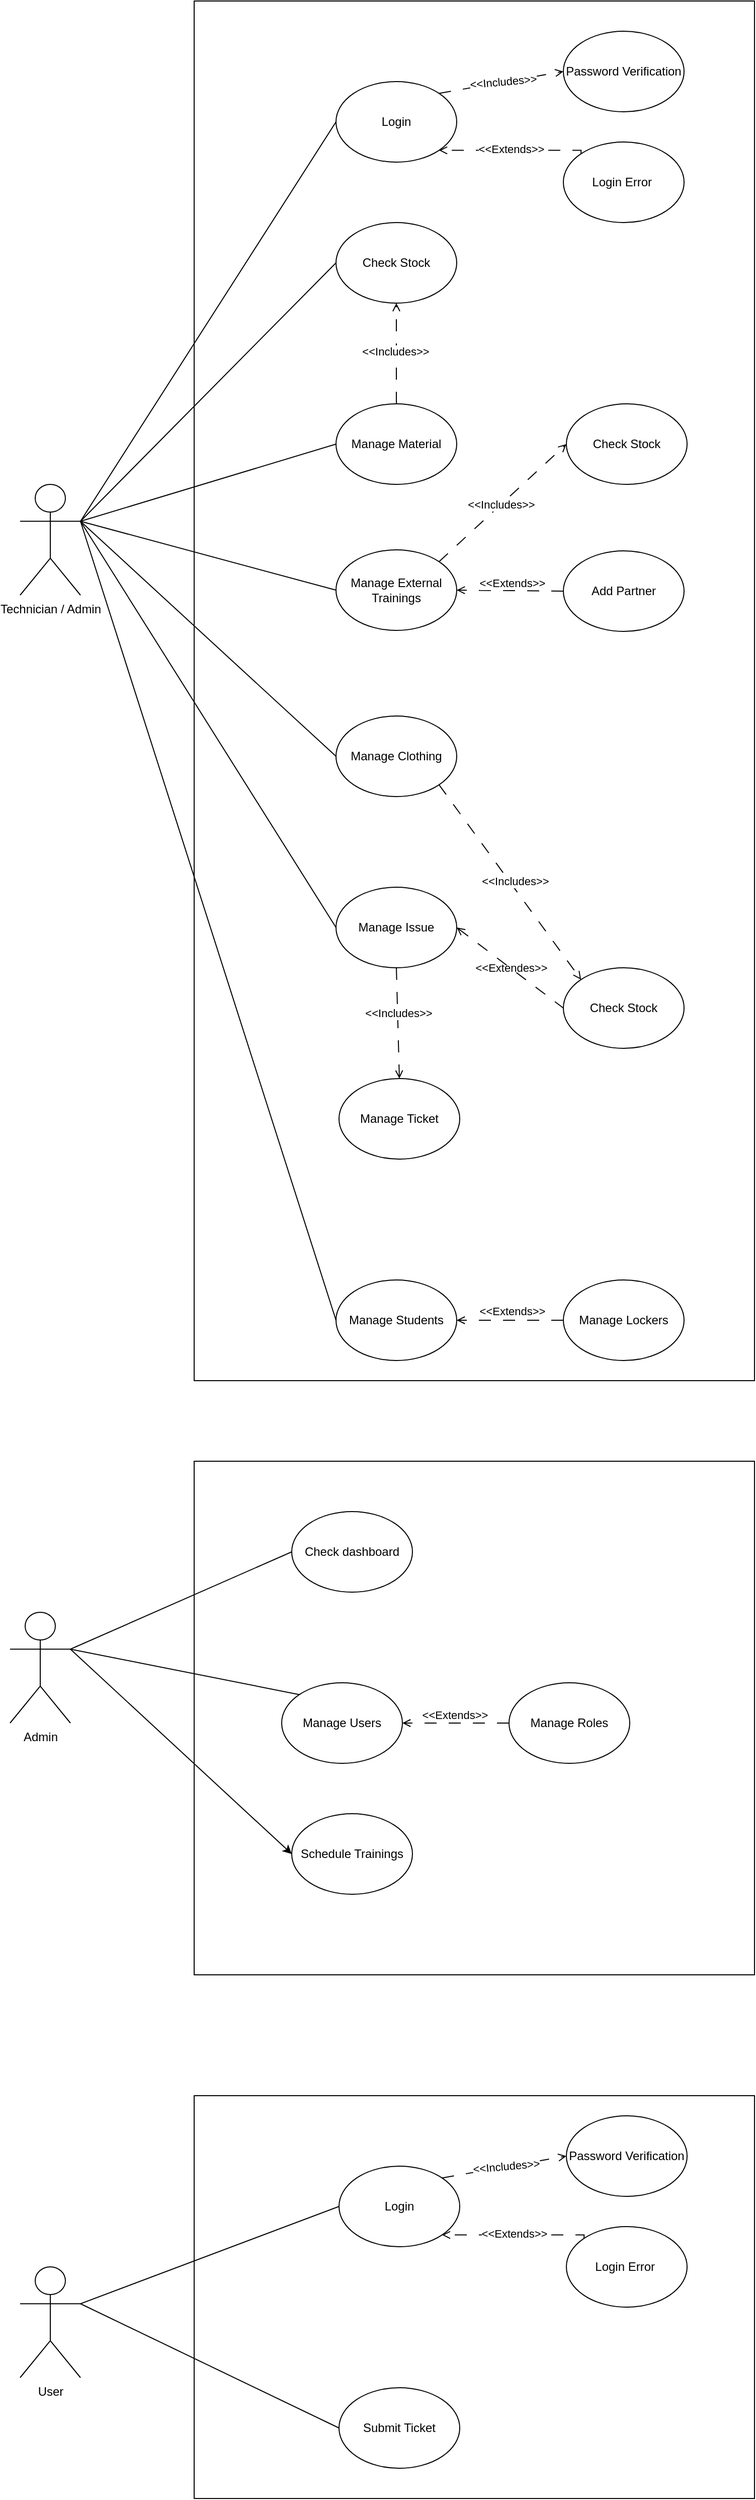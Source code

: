 <mxfile>
    <diagram name="Página-1" id="VI7XL7Q7ZIXTf2wmSfxb">
        <mxGraphModel dx="1155" dy="656" grid="1" gridSize="10" guides="1" tooltips="1" connect="1" arrows="1" fold="1" page="1" pageScale="1" pageWidth="827" pageHeight="1169" math="0" shadow="0">
            <root>
                <mxCell id="0"/>
                <mxCell id="1" parent="0"/>
                <mxCell id="R9cN1EyK2M06EUhOzFU1-1" value="" style="rounded=0;whiteSpace=wrap;html=1;" parent="1" vertex="1">
                    <mxGeometry x="213" y="40" width="557" height="1370" as="geometry"/>
                </mxCell>
                <mxCell id="R9cN1EyK2M06EUhOzFU1-2" value="Technician / Admin" style="shape=umlActor;verticalLabelPosition=bottom;verticalAlign=top;html=1;outlineConnect=0;" parent="1" vertex="1">
                    <mxGeometry x="40" y="520" width="60" height="110" as="geometry"/>
                </mxCell>
                <mxCell id="R9cN1EyK2M06EUhOzFU1-3" value="Login" style="ellipse;whiteSpace=wrap;html=1;" parent="1" vertex="1">
                    <mxGeometry x="354" y="120" width="120" height="80" as="geometry"/>
                </mxCell>
                <mxCell id="R9cN1EyK2M06EUhOzFU1-7" value="" style="endArrow=none;html=1;rounded=0;exitX=1;exitY=0.333;exitDx=0;exitDy=0;exitPerimeter=0;entryX=0;entryY=0.5;entryDx=0;entryDy=0;" parent="1" source="R9cN1EyK2M06EUhOzFU1-2" target="R9cN1EyK2M06EUhOzFU1-3" edge="1">
                    <mxGeometry width="50" height="50" relative="1" as="geometry">
                        <mxPoint x="390" y="350" as="sourcePoint"/>
                        <mxPoint x="440" y="300" as="targetPoint"/>
                    </mxGeometry>
                </mxCell>
                <mxCell id="R9cN1EyK2M06EUhOzFU1-8" value="Password Verification" style="ellipse;whiteSpace=wrap;html=1;" parent="1" vertex="1">
                    <mxGeometry x="580" y="70" width="120" height="80" as="geometry"/>
                </mxCell>
                <mxCell id="R9cN1EyK2M06EUhOzFU1-10" value="" style="endArrow=open;html=1;rounded=0;exitX=1;exitY=0;exitDx=0;exitDy=0;entryX=0;entryY=0.5;entryDx=0;entryDy=0;dashed=1;dashPattern=12 12;endFill=0;" parent="1" source="R9cN1EyK2M06EUhOzFU1-3" target="R9cN1EyK2M06EUhOzFU1-8" edge="1">
                    <mxGeometry width="50" height="50" relative="1" as="geometry">
                        <mxPoint x="390" y="350" as="sourcePoint"/>
                        <mxPoint x="440" y="300" as="targetPoint"/>
                    </mxGeometry>
                </mxCell>
                <mxCell id="R9cN1EyK2M06EUhOzFU1-11" value="&amp;lt;&amp;lt;Includes&amp;gt;&amp;gt;" style="edgeLabel;html=1;align=center;verticalAlign=middle;resizable=0;points=[];rotation=-5;" parent="R9cN1EyK2M06EUhOzFU1-10" vertex="1" connectable="0">
                    <mxGeometry x="-0.355" y="1" relative="1" as="geometry">
                        <mxPoint x="24" y="-4" as="offset"/>
                    </mxGeometry>
                </mxCell>
                <mxCell id="R9cN1EyK2M06EUhOzFU1-25" style="edgeStyle=orthogonalEdgeStyle;rounded=0;orthogonalLoop=1;jettySize=auto;html=1;exitX=0;exitY=0;exitDx=0;exitDy=0;entryX=1;entryY=1;entryDx=0;entryDy=0;dashed=1;dashPattern=12 12;endArrow=open;endFill=0;" parent="1" source="R9cN1EyK2M06EUhOzFU1-19" target="R9cN1EyK2M06EUhOzFU1-3" edge="1">
                    <mxGeometry relative="1" as="geometry">
                        <Array as="points">
                            <mxPoint x="598" y="188"/>
                        </Array>
                    </mxGeometry>
                </mxCell>
                <mxCell id="R9cN1EyK2M06EUhOzFU1-26" value="&amp;lt;&amp;lt;Extends&amp;gt;&amp;gt;" style="edgeLabel;html=1;align=center;verticalAlign=middle;resizable=0;points=[];" parent="R9cN1EyK2M06EUhOzFU1-25" vertex="1" connectable="0">
                    <mxGeometry x="0.256" y="-2" relative="1" as="geometry">
                        <mxPoint x="18" as="offset"/>
                    </mxGeometry>
                </mxCell>
                <mxCell id="R9cN1EyK2M06EUhOzFU1-19" value="Login Error&amp;nbsp;" style="ellipse;whiteSpace=wrap;html=1;" parent="1" vertex="1">
                    <mxGeometry x="580" y="180" width="120" height="80" as="geometry"/>
                </mxCell>
                <mxCell id="R9cN1EyK2M06EUhOzFU1-27" value="Check Stock" style="ellipse;whiteSpace=wrap;html=1;" parent="1" vertex="1">
                    <mxGeometry x="354" y="260" width="120" height="80" as="geometry"/>
                </mxCell>
                <mxCell id="R9cN1EyK2M06EUhOzFU1-29" value="" style="endArrow=none;html=1;rounded=0;exitX=1;exitY=0.333;exitDx=0;exitDy=0;exitPerimeter=0;entryX=0;entryY=0.5;entryDx=0;entryDy=0;endFill=0;" parent="1" source="R9cN1EyK2M06EUhOzFU1-2" target="R9cN1EyK2M06EUhOzFU1-27" edge="1">
                    <mxGeometry width="50" height="50" relative="1" as="geometry">
                        <mxPoint x="390" y="350" as="sourcePoint"/>
                        <mxPoint x="380" y="270" as="targetPoint"/>
                    </mxGeometry>
                </mxCell>
                <mxCell id="R9cN1EyK2M06EUhOzFU1-34" value="Manage Material" style="ellipse;whiteSpace=wrap;html=1;" parent="1" vertex="1">
                    <mxGeometry x="354" y="440" width="120" height="80" as="geometry"/>
                </mxCell>
                <mxCell id="R9cN1EyK2M06EUhOzFU1-35" value="" style="endArrow=none;html=1;rounded=0;exitX=1;exitY=0.333;exitDx=0;exitDy=0;exitPerimeter=0;entryX=0;entryY=0.5;entryDx=0;entryDy=0;" parent="1" source="R9cN1EyK2M06EUhOzFU1-2" target="R9cN1EyK2M06EUhOzFU1-34" edge="1">
                    <mxGeometry width="50" height="50" relative="1" as="geometry">
                        <mxPoint x="390" y="350" as="sourcePoint"/>
                        <mxPoint x="440" y="300" as="targetPoint"/>
                    </mxGeometry>
                </mxCell>
                <mxCell id="R9cN1EyK2M06EUhOzFU1-36" value="" style="endArrow=open;html=1;rounded=0;exitX=0.5;exitY=0;exitDx=0;exitDy=0;entryX=0.5;entryY=1;entryDx=0;entryDy=0;dashed=1;dashPattern=12 12;endFill=0;" parent="1" source="R9cN1EyK2M06EUhOzFU1-34" target="R9cN1EyK2M06EUhOzFU1-27" edge="1">
                    <mxGeometry width="50" height="50" relative="1" as="geometry">
                        <mxPoint x="390" y="350" as="sourcePoint"/>
                        <mxPoint x="440" y="300" as="targetPoint"/>
                    </mxGeometry>
                </mxCell>
                <mxCell id="R9cN1EyK2M06EUhOzFU1-37" value="&amp;lt;&amp;lt;Includes&amp;gt;&amp;gt;" style="edgeLabel;html=1;align=center;verticalAlign=middle;resizable=0;points=[];" parent="R9cN1EyK2M06EUhOzFU1-36" vertex="1" connectable="0">
                    <mxGeometry x="-0.224" y="-3" relative="1" as="geometry">
                        <mxPoint x="-4" y="-13" as="offset"/>
                    </mxGeometry>
                </mxCell>
                <mxCell id="R9cN1EyK2M06EUhOzFU1-38" value="Manage External Trainings" style="ellipse;whiteSpace=wrap;html=1;" parent="1" vertex="1">
                    <mxGeometry x="354" y="585" width="120" height="80" as="geometry"/>
                </mxCell>
                <mxCell id="R9cN1EyK2M06EUhOzFU1-40" value="" style="endArrow=none;html=1;rounded=0;entryX=0;entryY=0.5;entryDx=0;entryDy=0;exitX=1;exitY=0.333;exitDx=0;exitDy=0;exitPerimeter=0;" parent="1" source="R9cN1EyK2M06EUhOzFU1-2" target="R9cN1EyK2M06EUhOzFU1-38" edge="1">
                    <mxGeometry width="50" height="50" relative="1" as="geometry">
                        <mxPoint x="130" y="500" as="sourcePoint"/>
                        <mxPoint x="440" y="380" as="targetPoint"/>
                    </mxGeometry>
                </mxCell>
                <mxCell id="R9cN1EyK2M06EUhOzFU1-41" value="Add Partner" style="ellipse;whiteSpace=wrap;html=1;" parent="1" vertex="1">
                    <mxGeometry x="580" y="586" width="120" height="80" as="geometry"/>
                </mxCell>
                <mxCell id="R9cN1EyK2M06EUhOzFU1-43" value="Manage Clothing" style="ellipse;whiteSpace=wrap;html=1;" parent="1" vertex="1">
                    <mxGeometry x="354" y="750" width="120" height="80" as="geometry"/>
                </mxCell>
                <mxCell id="R9cN1EyK2M06EUhOzFU1-44" value="Manage Issue" style="ellipse;whiteSpace=wrap;html=1;" parent="1" vertex="1">
                    <mxGeometry x="354" y="920" width="120" height="80" as="geometry"/>
                </mxCell>
                <mxCell id="R9cN1EyK2M06EUhOzFU1-46" value="" style="endArrow=none;html=1;rounded=0;exitX=1;exitY=0.333;exitDx=0;exitDy=0;exitPerimeter=0;entryX=0;entryY=0.5;entryDx=0;entryDy=0;" parent="1" source="R9cN1EyK2M06EUhOzFU1-2" target="R9cN1EyK2M06EUhOzFU1-43" edge="1">
                    <mxGeometry width="50" height="50" relative="1" as="geometry">
                        <mxPoint x="280" y="980" as="sourcePoint"/>
                        <mxPoint x="330" y="930" as="targetPoint"/>
                    </mxGeometry>
                </mxCell>
                <mxCell id="R9cN1EyK2M06EUhOzFU1-47" value="" style="endArrow=none;html=1;rounded=0;exitX=1;exitY=0.333;exitDx=0;exitDy=0;exitPerimeter=0;entryX=0;entryY=0.5;entryDx=0;entryDy=0;" parent="1" source="R9cN1EyK2M06EUhOzFU1-2" target="R9cN1EyK2M06EUhOzFU1-44" edge="1">
                    <mxGeometry width="50" height="50" relative="1" as="geometry">
                        <mxPoint x="280" y="930" as="sourcePoint"/>
                        <mxPoint x="330" y="880" as="targetPoint"/>
                    </mxGeometry>
                </mxCell>
                <mxCell id="R9cN1EyK2M06EUhOzFU1-48" value="Check Stock" style="ellipse;whiteSpace=wrap;html=1;" parent="1" vertex="1">
                    <mxGeometry x="580" y="1000" width="120" height="80" as="geometry"/>
                </mxCell>
                <mxCell id="R9cN1EyK2M06EUhOzFU1-51" value="" style="endArrow=open;html=1;rounded=0;entryX=0;entryY=0;entryDx=0;entryDy=0;exitX=1;exitY=1;exitDx=0;exitDy=0;dashed=1;dashPattern=12 12;endFill=0;" parent="1" source="R9cN1EyK2M06EUhOzFU1-43" target="R9cN1EyK2M06EUhOzFU1-48" edge="1">
                    <mxGeometry width="50" height="50" relative="1" as="geometry">
                        <mxPoint x="420" y="960" as="sourcePoint"/>
                        <mxPoint x="470" y="910" as="targetPoint"/>
                    </mxGeometry>
                </mxCell>
                <mxCell id="R9cN1EyK2M06EUhOzFU1-52" value="&amp;lt;&amp;lt;Includes&amp;gt;&amp;gt;" style="edgeLabel;html=1;align=center;verticalAlign=middle;resizable=0;points=[];" parent="R9cN1EyK2M06EUhOzFU1-51" vertex="1" connectable="0">
                    <mxGeometry x="-0.133" y="-1" relative="1" as="geometry">
                        <mxPoint x="15" y="11" as="offset"/>
                    </mxGeometry>
                </mxCell>
                <mxCell id="R9cN1EyK2M06EUhOzFU1-53" value="&amp;lt;&amp;lt;Extendes&amp;gt;&amp;gt;" style="edgeLabel;html=1;align=center;verticalAlign=middle;resizable=0;points=[];" parent="1" vertex="1" connectable="0">
                    <mxGeometry x="527.003" y="998.001" as="geometry">
                        <mxPoint x="1" y="2" as="offset"/>
                    </mxGeometry>
                </mxCell>
                <mxCell id="R9cN1EyK2M06EUhOzFU1-58" value="" style="endArrow=open;html=1;rounded=0;entryX=1;entryY=0.5;entryDx=0;entryDy=0;exitX=0;exitY=0.5;exitDx=0;exitDy=0;dashed=1;dashPattern=12 12;endFill=0;" parent="1" source="R9cN1EyK2M06EUhOzFU1-41" target="R9cN1EyK2M06EUhOzFU1-38" edge="1">
                    <mxGeometry width="50" height="50" relative="1" as="geometry">
                        <mxPoint x="600" y="730" as="sourcePoint"/>
                        <mxPoint x="650" y="680" as="targetPoint"/>
                    </mxGeometry>
                </mxCell>
                <mxCell id="R9cN1EyK2M06EUhOzFU1-59" value="&amp;lt;&amp;lt;Extends&amp;gt;&amp;gt;" style="edgeLabel;html=1;align=center;verticalAlign=middle;resizable=0;points=[];" parent="R9cN1EyK2M06EUhOzFU1-58" vertex="1" connectable="0">
                    <mxGeometry x="0.307" y="-2" relative="1" as="geometry">
                        <mxPoint x="18" y="-6" as="offset"/>
                    </mxGeometry>
                </mxCell>
                <mxCell id="R9cN1EyK2M06EUhOzFU1-60" value="Manage Students" style="ellipse;whiteSpace=wrap;html=1;" parent="1" vertex="1">
                    <mxGeometry x="354" y="1310" width="120" height="80" as="geometry"/>
                </mxCell>
                <mxCell id="R9cN1EyK2M06EUhOzFU1-61" value="" style="endArrow=none;html=1;rounded=0;exitX=1;exitY=0.333;exitDx=0;exitDy=0;exitPerimeter=0;entryX=0;entryY=0.5;entryDx=0;entryDy=0;" parent="1" source="R9cN1EyK2M06EUhOzFU1-2" target="R9cN1EyK2M06EUhOzFU1-60" edge="1">
                    <mxGeometry width="50" height="50" relative="1" as="geometry">
                        <mxPoint x="530" y="740" as="sourcePoint"/>
                        <mxPoint x="580" y="690" as="targetPoint"/>
                    </mxGeometry>
                </mxCell>
                <mxCell id="R9cN1EyK2M06EUhOzFU1-62" value="Manage Lockers" style="ellipse;whiteSpace=wrap;html=1;" parent="1" vertex="1">
                    <mxGeometry x="580" y="1310" width="120" height="80" as="geometry"/>
                </mxCell>
                <mxCell id="R9cN1EyK2M06EUhOzFU1-63" value="" style="endArrow=open;html=1;rounded=0;exitX=0;exitY=0.5;exitDx=0;exitDy=0;entryX=1;entryY=0.5;entryDx=0;entryDy=0;dashed=1;dashPattern=12 12;endFill=0;" parent="1" source="R9cN1EyK2M06EUhOzFU1-62" target="R9cN1EyK2M06EUhOzFU1-60" edge="1">
                    <mxGeometry width="50" height="50" relative="1" as="geometry">
                        <mxPoint x="530" y="1201" as="sourcePoint"/>
                        <mxPoint x="580" y="1151" as="targetPoint"/>
                    </mxGeometry>
                </mxCell>
                <mxCell id="R9cN1EyK2M06EUhOzFU1-64" value="&amp;lt;&amp;lt;Extends&amp;gt;&amp;gt;" style="edgeLabel;html=1;align=center;verticalAlign=middle;resizable=0;points=[];" parent="R9cN1EyK2M06EUhOzFU1-63" vertex="1" connectable="0">
                    <mxGeometry x="0.238" relative="1" as="geometry">
                        <mxPoint x="14" y="-9" as="offset"/>
                    </mxGeometry>
                </mxCell>
                <mxCell id="R9cN1EyK2M06EUhOzFU1-65" value="" style="rounded=0;whiteSpace=wrap;html=1;" parent="1" vertex="1">
                    <mxGeometry x="213" y="1490" width="557" height="510" as="geometry"/>
                </mxCell>
                <mxCell id="5" style="edgeStyle=none;html=1;entryX=0;entryY=0.5;entryDx=0;entryDy=0;exitX=1;exitY=0.333;exitDx=0;exitDy=0;exitPerimeter=0;" parent="1" source="R9cN1EyK2M06EUhOzFU1-66" target="4" edge="1">
                    <mxGeometry relative="1" as="geometry"/>
                </mxCell>
                <mxCell id="R9cN1EyK2M06EUhOzFU1-66" value="Admin" style="shape=umlActor;verticalLabelPosition=bottom;verticalAlign=top;html=1;outlineConnect=0;" parent="1" vertex="1">
                    <mxGeometry x="30" y="1640" width="60" height="110" as="geometry"/>
                </mxCell>
                <mxCell id="R9cN1EyK2M06EUhOzFU1-103" value="Manage Users" style="ellipse;whiteSpace=wrap;html=1;" parent="1" vertex="1">
                    <mxGeometry x="300" y="1710" width="120" height="80" as="geometry"/>
                </mxCell>
                <mxCell id="R9cN1EyK2M06EUhOzFU1-104" value="" style="endArrow=none;html=1;rounded=0;exitX=0;exitY=0;exitDx=0;exitDy=0;entryX=1;entryY=0.333;entryDx=0;entryDy=0;entryPerimeter=0;" parent="1" source="R9cN1EyK2M06EUhOzFU1-103" target="R9cN1EyK2M06EUhOzFU1-66" edge="1">
                    <mxGeometry width="50" height="50" relative="1" as="geometry">
                        <mxPoint x="510" y="2310" as="sourcePoint"/>
                        <mxPoint x="560" y="2260" as="targetPoint"/>
                    </mxGeometry>
                </mxCell>
                <mxCell id="R9cN1EyK2M06EUhOzFU1-107" value="Manage Roles" style="ellipse;whiteSpace=wrap;html=1;" parent="1" vertex="1">
                    <mxGeometry x="526" y="1710" width="120" height="80" as="geometry"/>
                </mxCell>
                <mxCell id="R9cN1EyK2M06EUhOzFU1-108" value="" style="endArrow=open;html=1;rounded=0;exitX=0;exitY=0.5;exitDx=0;exitDy=0;entryX=1;entryY=0.5;entryDx=0;entryDy=0;dashed=1;dashPattern=12 12;endFill=0;" parent="1" source="R9cN1EyK2M06EUhOzFU1-107" target="R9cN1EyK2M06EUhOzFU1-103" edge="1">
                    <mxGeometry width="50" height="50" relative="1" as="geometry">
                        <mxPoint x="396" y="1910" as="sourcePoint"/>
                        <mxPoint x="446" y="1860" as="targetPoint"/>
                    </mxGeometry>
                </mxCell>
                <mxCell id="R9cN1EyK2M06EUhOzFU1-109" value="&amp;lt;&amp;lt;Extends&amp;gt;&amp;gt;" style="edgeLabel;html=1;align=center;verticalAlign=middle;resizable=0;points=[];" parent="R9cN1EyK2M06EUhOzFU1-108" vertex="1" connectable="0">
                    <mxGeometry x="0.432" y="-1" relative="1" as="geometry">
                        <mxPoint x="22" y="-7" as="offset"/>
                    </mxGeometry>
                </mxCell>
                <mxCell id="R9cN1EyK2M06EUhOzFU1-120" value="Check Stock" style="ellipse;whiteSpace=wrap;html=1;" parent="1" vertex="1">
                    <mxGeometry x="583" y="440" width="120" height="80" as="geometry"/>
                </mxCell>
                <mxCell id="R9cN1EyK2M06EUhOzFU1-122" value="" style="endArrow=open;html=1;rounded=0;exitX=1;exitY=0;exitDx=0;exitDy=0;entryX=0;entryY=0.5;entryDx=0;entryDy=0;dashed=1;dashPattern=12 12;endFill=0;startArrow=none;startFill=0;" parent="1" source="R9cN1EyK2M06EUhOzFU1-38" target="R9cN1EyK2M06EUhOzFU1-120" edge="1">
                    <mxGeometry width="50" height="50" relative="1" as="geometry">
                        <mxPoint x="560" y="540" as="sourcePoint"/>
                        <mxPoint x="610" y="490" as="targetPoint"/>
                    </mxGeometry>
                </mxCell>
                <mxCell id="R9cN1EyK2M06EUhOzFU1-123" value="&amp;lt;&amp;lt;Includes&amp;gt;&amp;gt;" style="edgeLabel;html=1;align=center;verticalAlign=middle;resizable=0;points=[];" parent="R9cN1EyK2M06EUhOzFU1-122" vertex="1" connectable="0">
                    <mxGeometry x="-0.149" y="2" relative="1" as="geometry">
                        <mxPoint x="9" y="-6" as="offset"/>
                    </mxGeometry>
                </mxCell>
                <mxCell id="R9cN1EyK2M06EUhOzFU1-125" value="" style="rounded=0;whiteSpace=wrap;html=1;" parent="1" vertex="1">
                    <mxGeometry x="213" y="2120" width="557" height="400" as="geometry"/>
                </mxCell>
                <mxCell id="R9cN1EyK2M06EUhOzFU1-127" value="Login" style="ellipse;whiteSpace=wrap;html=1;" parent="1" vertex="1">
                    <mxGeometry x="357" y="2190" width="120" height="80" as="geometry"/>
                </mxCell>
                <mxCell id="R9cN1EyK2M06EUhOzFU1-128" value="Password Verification" style="ellipse;whiteSpace=wrap;html=1;" parent="1" vertex="1">
                    <mxGeometry x="583" y="2140" width="120" height="80" as="geometry"/>
                </mxCell>
                <mxCell id="R9cN1EyK2M06EUhOzFU1-129" value="" style="endArrow=open;html=1;rounded=0;exitX=1;exitY=0;exitDx=0;exitDy=0;entryX=0;entryY=0.5;entryDx=0;entryDy=0;dashed=1;dashPattern=12 12;endFill=0;" parent="1" source="R9cN1EyK2M06EUhOzFU1-127" target="R9cN1EyK2M06EUhOzFU1-128" edge="1">
                    <mxGeometry width="50" height="50" relative="1" as="geometry">
                        <mxPoint x="393" y="2420" as="sourcePoint"/>
                        <mxPoint x="443" y="2370" as="targetPoint"/>
                    </mxGeometry>
                </mxCell>
                <mxCell id="R9cN1EyK2M06EUhOzFU1-130" value="&amp;lt;&amp;lt;Includes&amp;gt;&amp;gt;" style="edgeLabel;html=1;align=center;verticalAlign=middle;resizable=0;points=[];rotation=-5;" parent="R9cN1EyK2M06EUhOzFU1-129" vertex="1" connectable="0">
                    <mxGeometry x="-0.355" y="1" relative="1" as="geometry">
                        <mxPoint x="24" y="-4" as="offset"/>
                    </mxGeometry>
                </mxCell>
                <mxCell id="R9cN1EyK2M06EUhOzFU1-131" style="edgeStyle=orthogonalEdgeStyle;rounded=0;orthogonalLoop=1;jettySize=auto;html=1;exitX=0;exitY=0;exitDx=0;exitDy=0;entryX=1;entryY=1;entryDx=0;entryDy=0;dashed=1;dashPattern=12 12;endArrow=open;endFill=0;" parent="1" source="R9cN1EyK2M06EUhOzFU1-133" target="R9cN1EyK2M06EUhOzFU1-127" edge="1">
                    <mxGeometry relative="1" as="geometry">
                        <Array as="points">
                            <mxPoint x="601" y="2258"/>
                        </Array>
                    </mxGeometry>
                </mxCell>
                <mxCell id="R9cN1EyK2M06EUhOzFU1-132" value="&amp;lt;&amp;lt;Extends&amp;gt;&amp;gt;" style="edgeLabel;html=1;align=center;verticalAlign=middle;resizable=0;points=[];" parent="R9cN1EyK2M06EUhOzFU1-131" vertex="1" connectable="0">
                    <mxGeometry x="0.256" y="-2" relative="1" as="geometry">
                        <mxPoint x="18" as="offset"/>
                    </mxGeometry>
                </mxCell>
                <mxCell id="R9cN1EyK2M06EUhOzFU1-133" value="Login Error&amp;nbsp;" style="ellipse;whiteSpace=wrap;html=1;" parent="1" vertex="1">
                    <mxGeometry x="583" y="2250" width="120" height="80" as="geometry"/>
                </mxCell>
                <mxCell id="R9cN1EyK2M06EUhOzFU1-135" value="User" style="shape=umlActor;verticalLabelPosition=bottom;verticalAlign=top;html=1;outlineConnect=0;" parent="1" vertex="1">
                    <mxGeometry x="40" y="2290" width="60" height="110" as="geometry"/>
                </mxCell>
                <mxCell id="R9cN1EyK2M06EUhOzFU1-138" value="" style="endArrow=none;html=1;rounded=0;exitX=1;exitY=0.333;exitDx=0;exitDy=0;exitPerimeter=0;entryX=0;entryY=0.5;entryDx=0;entryDy=0;" parent="1" source="R9cN1EyK2M06EUhOzFU1-135" target="R9cN1EyK2M06EUhOzFU1-127" edge="1">
                    <mxGeometry width="50" height="50" relative="1" as="geometry">
                        <mxPoint x="230" y="2370" as="sourcePoint"/>
                        <mxPoint x="280" y="2320" as="targetPoint"/>
                    </mxGeometry>
                </mxCell>
                <mxCell id="R9cN1EyK2M06EUhOzFU1-139" value="Submit Ticket" style="ellipse;whiteSpace=wrap;html=1;" parent="1" vertex="1">
                    <mxGeometry x="357" y="2410" width="120" height="80" as="geometry"/>
                </mxCell>
                <mxCell id="R9cN1EyK2M06EUhOzFU1-140" value="" style="endArrow=none;html=1;rounded=0;exitX=1;exitY=0.333;exitDx=0;exitDy=0;exitPerimeter=0;entryX=0;entryY=0.5;entryDx=0;entryDy=0;" parent="1" source="R9cN1EyK2M06EUhOzFU1-135" target="R9cN1EyK2M06EUhOzFU1-139" edge="1">
                    <mxGeometry width="50" height="50" relative="1" as="geometry">
                        <mxPoint x="320" y="2400" as="sourcePoint"/>
                        <mxPoint x="370" y="2350" as="targetPoint"/>
                    </mxGeometry>
                </mxCell>
                <mxCell id="R9cN1EyK2M06EUhOzFU1-141" value="" style="endArrow=none;html=1;rounded=0;exitX=1;exitY=0.5;exitDx=0;exitDy=0;entryX=0;entryY=0.5;entryDx=0;entryDy=0;endFill=0;dashed=1;dashPattern=12 12;startArrow=open;startFill=0;" parent="1" source="R9cN1EyK2M06EUhOzFU1-44" target="R9cN1EyK2M06EUhOzFU1-48" edge="1">
                    <mxGeometry width="50" height="50" relative="1" as="geometry">
                        <mxPoint x="510" y="1100" as="sourcePoint"/>
                        <mxPoint x="560" y="1050" as="targetPoint"/>
                    </mxGeometry>
                </mxCell>
                <mxCell id="R9cN1EyK2M06EUhOzFU1-142" value="Manage Ticket" style="ellipse;whiteSpace=wrap;html=1;" parent="1" vertex="1">
                    <mxGeometry x="357" y="1110" width="120" height="80" as="geometry"/>
                </mxCell>
                <mxCell id="R9cN1EyK2M06EUhOzFU1-143" value="" style="endArrow=open;html=1;rounded=0;exitX=0.5;exitY=1;exitDx=0;exitDy=0;entryX=0.5;entryY=0;entryDx=0;entryDy=0;endFill=0;dashed=1;dashPattern=12 12;" parent="1" source="R9cN1EyK2M06EUhOzFU1-44" target="R9cN1EyK2M06EUhOzFU1-142" edge="1">
                    <mxGeometry width="50" height="50" relative="1" as="geometry">
                        <mxPoint x="560" y="1200" as="sourcePoint"/>
                        <mxPoint x="610" y="1150" as="targetPoint"/>
                    </mxGeometry>
                </mxCell>
                <mxCell id="R9cN1EyK2M06EUhOzFU1-144" value="&amp;lt;&amp;lt;Includes&amp;gt;&amp;gt;" style="edgeLabel;html=1;align=center;verticalAlign=middle;resizable=0;points=[];" parent="1" vertex="1" connectable="0">
                    <mxGeometry x="415.003" y="1043.001" as="geometry">
                        <mxPoint x="1" y="2" as="offset"/>
                    </mxGeometry>
                </mxCell>
                <mxCell id="2" value="Check dashboard" style="ellipse;whiteSpace=wrap;html=1;" parent="1" vertex="1">
                    <mxGeometry x="310" y="1540" width="120" height="80" as="geometry"/>
                </mxCell>
                <mxCell id="3" value="" style="endArrow=none;html=1;rounded=0;exitX=1;exitY=0.333;exitDx=0;exitDy=0;exitPerimeter=0;entryX=0;entryY=0.5;entryDx=0;entryDy=0;endFill=0;" parent="1" source="R9cN1EyK2M06EUhOzFU1-66" target="2" edge="1">
                    <mxGeometry width="50" height="50" relative="1" as="geometry">
                        <mxPoint x="160" y="1583.337" as="sourcePoint"/>
                        <mxPoint x="433" y="1396.67" as="targetPoint"/>
                    </mxGeometry>
                </mxCell>
                <mxCell id="4" value="Schedule Trainings" style="ellipse;whiteSpace=wrap;html=1;" parent="1" vertex="1">
                    <mxGeometry x="310" y="1840" width="120" height="80" as="geometry"/>
                </mxCell>
            </root>
        </mxGraphModel>
    </diagram>
</mxfile>